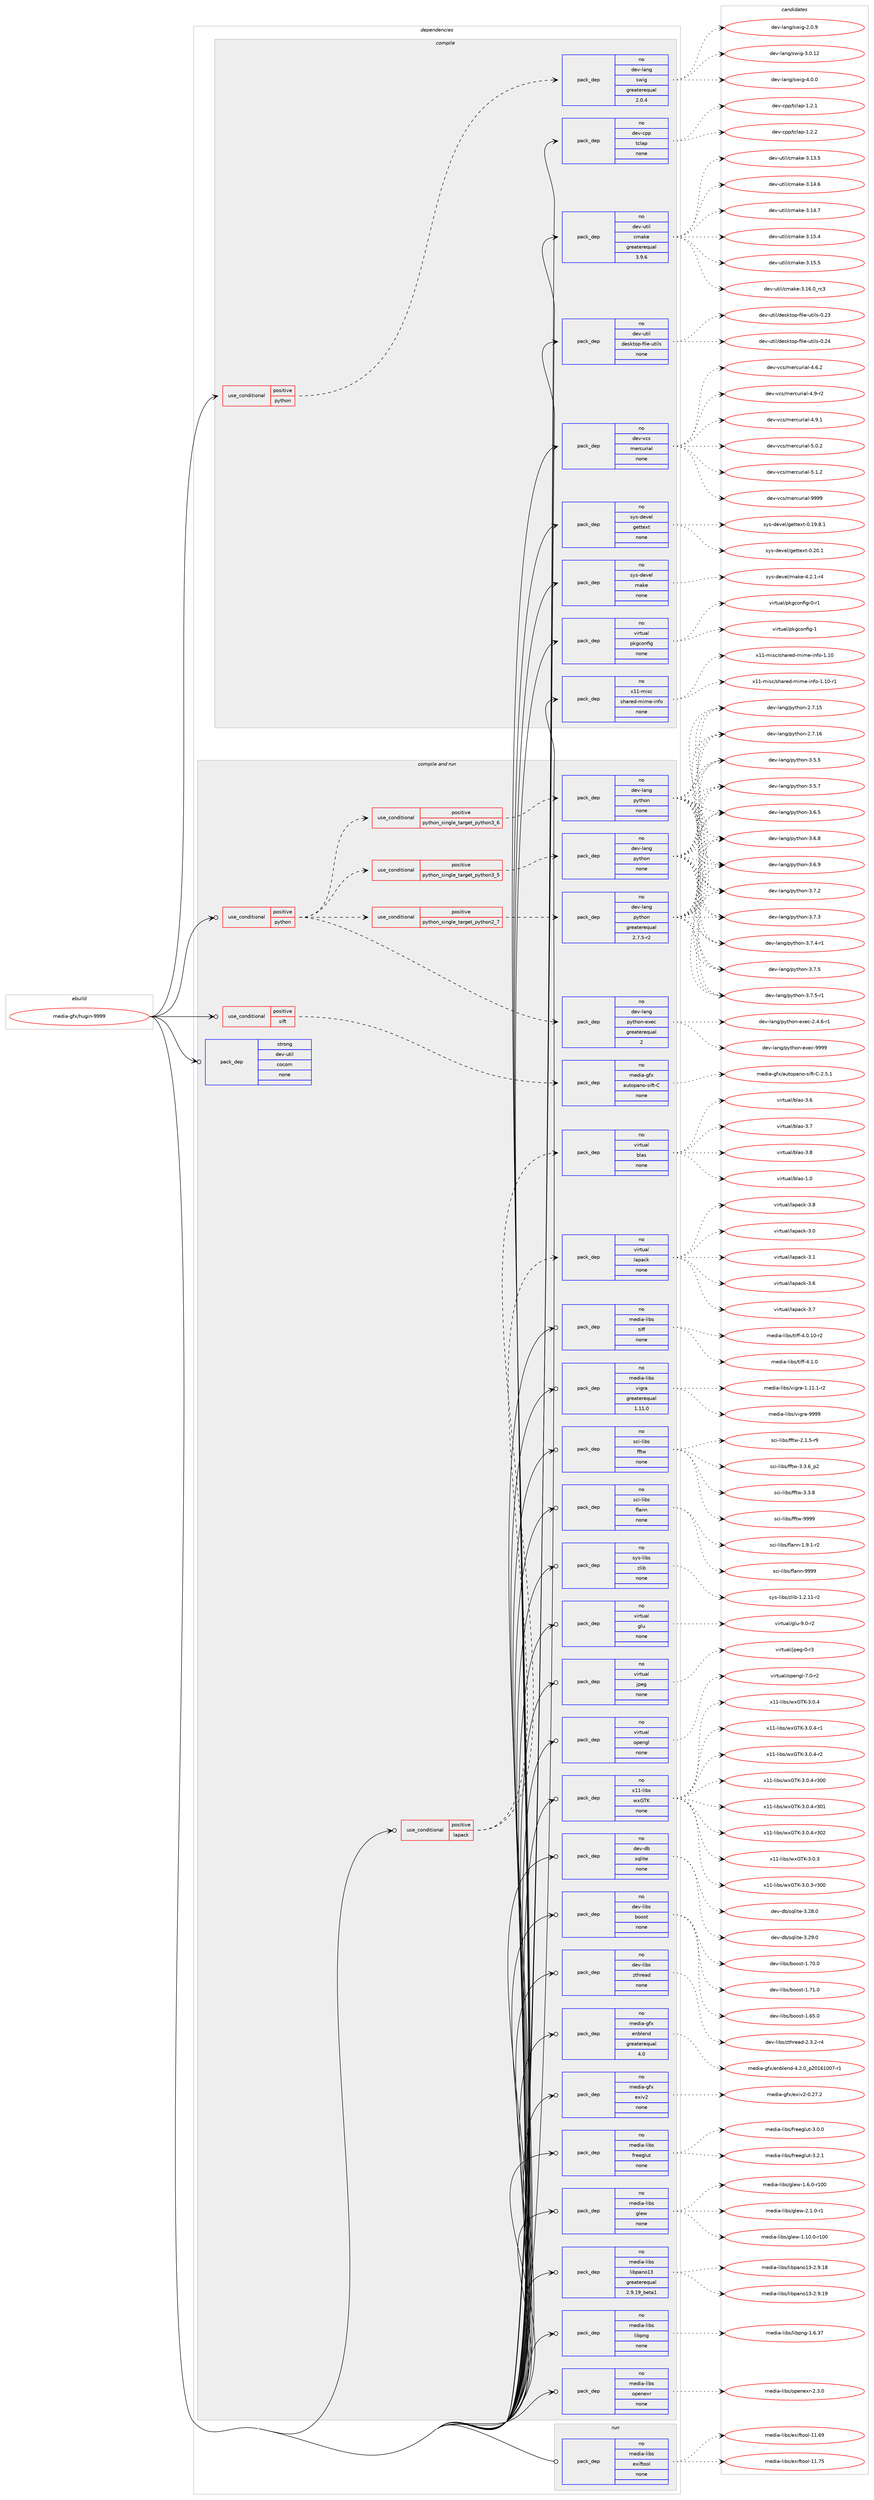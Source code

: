 digraph prolog {

# *************
# Graph options
# *************

newrank=true;
concentrate=true;
compound=true;
graph [rankdir=LR,fontname=Helvetica,fontsize=10,ranksep=1.5];#, ranksep=2.5, nodesep=0.2];
edge  [arrowhead=vee];
node  [fontname=Helvetica,fontsize=10];

# **********
# The ebuild
# **********

subgraph cluster_leftcol {
color=gray;
rank=same;
label=<<i>ebuild</i>>;
id [label="media-gfx/hugin-9999", color=red, width=4, href="../media-gfx/hugin-9999.svg"];
}

# ****************
# The dependencies
# ****************

subgraph cluster_midcol {
color=gray;
label=<<i>dependencies</i>>;
subgraph cluster_compile {
fillcolor="#eeeeee";
style=filled;
label=<<i>compile</i>>;
subgraph cond190116 {
dependency781174 [label=<<TABLE BORDER="0" CELLBORDER="1" CELLSPACING="0" CELLPADDING="4"><TR><TD ROWSPAN="3" CELLPADDING="10">use_conditional</TD></TR><TR><TD>positive</TD></TR><TR><TD>python</TD></TR></TABLE>>, shape=none, color=red];
subgraph pack577496 {
dependency781175 [label=<<TABLE BORDER="0" CELLBORDER="1" CELLSPACING="0" CELLPADDING="4" WIDTH="220"><TR><TD ROWSPAN="6" CELLPADDING="30">pack_dep</TD></TR><TR><TD WIDTH="110">no</TD></TR><TR><TD>dev-lang</TD></TR><TR><TD>swig</TD></TR><TR><TD>greaterequal</TD></TR><TR><TD>2.0.4</TD></TR></TABLE>>, shape=none, color=blue];
}
dependency781174:e -> dependency781175:w [weight=20,style="dashed",arrowhead="vee"];
}
id:e -> dependency781174:w [weight=20,style="solid",arrowhead="vee"];
subgraph pack577497 {
dependency781176 [label=<<TABLE BORDER="0" CELLBORDER="1" CELLSPACING="0" CELLPADDING="4" WIDTH="220"><TR><TD ROWSPAN="6" CELLPADDING="30">pack_dep</TD></TR><TR><TD WIDTH="110">no</TD></TR><TR><TD>dev-cpp</TD></TR><TR><TD>tclap</TD></TR><TR><TD>none</TD></TR><TR><TD></TD></TR></TABLE>>, shape=none, color=blue];
}
id:e -> dependency781176:w [weight=20,style="solid",arrowhead="vee"];
subgraph pack577498 {
dependency781177 [label=<<TABLE BORDER="0" CELLBORDER="1" CELLSPACING="0" CELLPADDING="4" WIDTH="220"><TR><TD ROWSPAN="6" CELLPADDING="30">pack_dep</TD></TR><TR><TD WIDTH="110">no</TD></TR><TR><TD>dev-util</TD></TR><TR><TD>cmake</TD></TR><TR><TD>greaterequal</TD></TR><TR><TD>3.9.6</TD></TR></TABLE>>, shape=none, color=blue];
}
id:e -> dependency781177:w [weight=20,style="solid",arrowhead="vee"];
subgraph pack577499 {
dependency781178 [label=<<TABLE BORDER="0" CELLBORDER="1" CELLSPACING="0" CELLPADDING="4" WIDTH="220"><TR><TD ROWSPAN="6" CELLPADDING="30">pack_dep</TD></TR><TR><TD WIDTH="110">no</TD></TR><TR><TD>dev-util</TD></TR><TR><TD>desktop-file-utils</TD></TR><TR><TD>none</TD></TR><TR><TD></TD></TR></TABLE>>, shape=none, color=blue];
}
id:e -> dependency781178:w [weight=20,style="solid",arrowhead="vee"];
subgraph pack577500 {
dependency781179 [label=<<TABLE BORDER="0" CELLBORDER="1" CELLSPACING="0" CELLPADDING="4" WIDTH="220"><TR><TD ROWSPAN="6" CELLPADDING="30">pack_dep</TD></TR><TR><TD WIDTH="110">no</TD></TR><TR><TD>dev-vcs</TD></TR><TR><TD>mercurial</TD></TR><TR><TD>none</TD></TR><TR><TD></TD></TR></TABLE>>, shape=none, color=blue];
}
id:e -> dependency781179:w [weight=20,style="solid",arrowhead="vee"];
subgraph pack577501 {
dependency781180 [label=<<TABLE BORDER="0" CELLBORDER="1" CELLSPACING="0" CELLPADDING="4" WIDTH="220"><TR><TD ROWSPAN="6" CELLPADDING="30">pack_dep</TD></TR><TR><TD WIDTH="110">no</TD></TR><TR><TD>sys-devel</TD></TR><TR><TD>gettext</TD></TR><TR><TD>none</TD></TR><TR><TD></TD></TR></TABLE>>, shape=none, color=blue];
}
id:e -> dependency781180:w [weight=20,style="solid",arrowhead="vee"];
subgraph pack577502 {
dependency781181 [label=<<TABLE BORDER="0" CELLBORDER="1" CELLSPACING="0" CELLPADDING="4" WIDTH="220"><TR><TD ROWSPAN="6" CELLPADDING="30">pack_dep</TD></TR><TR><TD WIDTH="110">no</TD></TR><TR><TD>sys-devel</TD></TR><TR><TD>make</TD></TR><TR><TD>none</TD></TR><TR><TD></TD></TR></TABLE>>, shape=none, color=blue];
}
id:e -> dependency781181:w [weight=20,style="solid",arrowhead="vee"];
subgraph pack577503 {
dependency781182 [label=<<TABLE BORDER="0" CELLBORDER="1" CELLSPACING="0" CELLPADDING="4" WIDTH="220"><TR><TD ROWSPAN="6" CELLPADDING="30">pack_dep</TD></TR><TR><TD WIDTH="110">no</TD></TR><TR><TD>virtual</TD></TR><TR><TD>pkgconfig</TD></TR><TR><TD>none</TD></TR><TR><TD></TD></TR></TABLE>>, shape=none, color=blue];
}
id:e -> dependency781182:w [weight=20,style="solid",arrowhead="vee"];
subgraph pack577504 {
dependency781183 [label=<<TABLE BORDER="0" CELLBORDER="1" CELLSPACING="0" CELLPADDING="4" WIDTH="220"><TR><TD ROWSPAN="6" CELLPADDING="30">pack_dep</TD></TR><TR><TD WIDTH="110">no</TD></TR><TR><TD>x11-misc</TD></TR><TR><TD>shared-mime-info</TD></TR><TR><TD>none</TD></TR><TR><TD></TD></TR></TABLE>>, shape=none, color=blue];
}
id:e -> dependency781183:w [weight=20,style="solid",arrowhead="vee"];
}
subgraph cluster_compileandrun {
fillcolor="#eeeeee";
style=filled;
label=<<i>compile and run</i>>;
subgraph cond190117 {
dependency781184 [label=<<TABLE BORDER="0" CELLBORDER="1" CELLSPACING="0" CELLPADDING="4"><TR><TD ROWSPAN="3" CELLPADDING="10">use_conditional</TD></TR><TR><TD>positive</TD></TR><TR><TD>lapack</TD></TR></TABLE>>, shape=none, color=red];
subgraph pack577505 {
dependency781185 [label=<<TABLE BORDER="0" CELLBORDER="1" CELLSPACING="0" CELLPADDING="4" WIDTH="220"><TR><TD ROWSPAN="6" CELLPADDING="30">pack_dep</TD></TR><TR><TD WIDTH="110">no</TD></TR><TR><TD>virtual</TD></TR><TR><TD>blas</TD></TR><TR><TD>none</TD></TR><TR><TD></TD></TR></TABLE>>, shape=none, color=blue];
}
dependency781184:e -> dependency781185:w [weight=20,style="dashed",arrowhead="vee"];
subgraph pack577506 {
dependency781186 [label=<<TABLE BORDER="0" CELLBORDER="1" CELLSPACING="0" CELLPADDING="4" WIDTH="220"><TR><TD ROWSPAN="6" CELLPADDING="30">pack_dep</TD></TR><TR><TD WIDTH="110">no</TD></TR><TR><TD>virtual</TD></TR><TR><TD>lapack</TD></TR><TR><TD>none</TD></TR><TR><TD></TD></TR></TABLE>>, shape=none, color=blue];
}
dependency781184:e -> dependency781186:w [weight=20,style="dashed",arrowhead="vee"];
}
id:e -> dependency781184:w [weight=20,style="solid",arrowhead="odotvee"];
subgraph cond190118 {
dependency781187 [label=<<TABLE BORDER="0" CELLBORDER="1" CELLSPACING="0" CELLPADDING="4"><TR><TD ROWSPAN="3" CELLPADDING="10">use_conditional</TD></TR><TR><TD>positive</TD></TR><TR><TD>python</TD></TR></TABLE>>, shape=none, color=red];
subgraph cond190119 {
dependency781188 [label=<<TABLE BORDER="0" CELLBORDER="1" CELLSPACING="0" CELLPADDING="4"><TR><TD ROWSPAN="3" CELLPADDING="10">use_conditional</TD></TR><TR><TD>positive</TD></TR><TR><TD>python_single_target_python2_7</TD></TR></TABLE>>, shape=none, color=red];
subgraph pack577507 {
dependency781189 [label=<<TABLE BORDER="0" CELLBORDER="1" CELLSPACING="0" CELLPADDING="4" WIDTH="220"><TR><TD ROWSPAN="6" CELLPADDING="30">pack_dep</TD></TR><TR><TD WIDTH="110">no</TD></TR><TR><TD>dev-lang</TD></TR><TR><TD>python</TD></TR><TR><TD>greaterequal</TD></TR><TR><TD>2.7.5-r2</TD></TR></TABLE>>, shape=none, color=blue];
}
dependency781188:e -> dependency781189:w [weight=20,style="dashed",arrowhead="vee"];
}
dependency781187:e -> dependency781188:w [weight=20,style="dashed",arrowhead="vee"];
subgraph cond190120 {
dependency781190 [label=<<TABLE BORDER="0" CELLBORDER="1" CELLSPACING="0" CELLPADDING="4"><TR><TD ROWSPAN="3" CELLPADDING="10">use_conditional</TD></TR><TR><TD>positive</TD></TR><TR><TD>python_single_target_python3_5</TD></TR></TABLE>>, shape=none, color=red];
subgraph pack577508 {
dependency781191 [label=<<TABLE BORDER="0" CELLBORDER="1" CELLSPACING="0" CELLPADDING="4" WIDTH="220"><TR><TD ROWSPAN="6" CELLPADDING="30">pack_dep</TD></TR><TR><TD WIDTH="110">no</TD></TR><TR><TD>dev-lang</TD></TR><TR><TD>python</TD></TR><TR><TD>none</TD></TR><TR><TD></TD></TR></TABLE>>, shape=none, color=blue];
}
dependency781190:e -> dependency781191:w [weight=20,style="dashed",arrowhead="vee"];
}
dependency781187:e -> dependency781190:w [weight=20,style="dashed",arrowhead="vee"];
subgraph cond190121 {
dependency781192 [label=<<TABLE BORDER="0" CELLBORDER="1" CELLSPACING="0" CELLPADDING="4"><TR><TD ROWSPAN="3" CELLPADDING="10">use_conditional</TD></TR><TR><TD>positive</TD></TR><TR><TD>python_single_target_python3_6</TD></TR></TABLE>>, shape=none, color=red];
subgraph pack577509 {
dependency781193 [label=<<TABLE BORDER="0" CELLBORDER="1" CELLSPACING="0" CELLPADDING="4" WIDTH="220"><TR><TD ROWSPAN="6" CELLPADDING="30">pack_dep</TD></TR><TR><TD WIDTH="110">no</TD></TR><TR><TD>dev-lang</TD></TR><TR><TD>python</TD></TR><TR><TD>none</TD></TR><TR><TD></TD></TR></TABLE>>, shape=none, color=blue];
}
dependency781192:e -> dependency781193:w [weight=20,style="dashed",arrowhead="vee"];
}
dependency781187:e -> dependency781192:w [weight=20,style="dashed",arrowhead="vee"];
subgraph pack577510 {
dependency781194 [label=<<TABLE BORDER="0" CELLBORDER="1" CELLSPACING="0" CELLPADDING="4" WIDTH="220"><TR><TD ROWSPAN="6" CELLPADDING="30">pack_dep</TD></TR><TR><TD WIDTH="110">no</TD></TR><TR><TD>dev-lang</TD></TR><TR><TD>python-exec</TD></TR><TR><TD>greaterequal</TD></TR><TR><TD>2</TD></TR></TABLE>>, shape=none, color=blue];
}
dependency781187:e -> dependency781194:w [weight=20,style="dashed",arrowhead="vee"];
}
id:e -> dependency781187:w [weight=20,style="solid",arrowhead="odotvee"];
subgraph cond190122 {
dependency781195 [label=<<TABLE BORDER="0" CELLBORDER="1" CELLSPACING="0" CELLPADDING="4"><TR><TD ROWSPAN="3" CELLPADDING="10">use_conditional</TD></TR><TR><TD>positive</TD></TR><TR><TD>sift</TD></TR></TABLE>>, shape=none, color=red];
subgraph pack577511 {
dependency781196 [label=<<TABLE BORDER="0" CELLBORDER="1" CELLSPACING="0" CELLPADDING="4" WIDTH="220"><TR><TD ROWSPAN="6" CELLPADDING="30">pack_dep</TD></TR><TR><TD WIDTH="110">no</TD></TR><TR><TD>media-gfx</TD></TR><TR><TD>autopano-sift-C</TD></TR><TR><TD>none</TD></TR><TR><TD></TD></TR></TABLE>>, shape=none, color=blue];
}
dependency781195:e -> dependency781196:w [weight=20,style="dashed",arrowhead="vee"];
}
id:e -> dependency781195:w [weight=20,style="solid",arrowhead="odotvee"];
subgraph pack577512 {
dependency781197 [label=<<TABLE BORDER="0" CELLBORDER="1" CELLSPACING="0" CELLPADDING="4" WIDTH="220"><TR><TD ROWSPAN="6" CELLPADDING="30">pack_dep</TD></TR><TR><TD WIDTH="110">no</TD></TR><TR><TD>dev-db</TD></TR><TR><TD>sqlite</TD></TR><TR><TD>none</TD></TR><TR><TD></TD></TR></TABLE>>, shape=none, color=blue];
}
id:e -> dependency781197:w [weight=20,style="solid",arrowhead="odotvee"];
subgraph pack577513 {
dependency781198 [label=<<TABLE BORDER="0" CELLBORDER="1" CELLSPACING="0" CELLPADDING="4" WIDTH="220"><TR><TD ROWSPAN="6" CELLPADDING="30">pack_dep</TD></TR><TR><TD WIDTH="110">no</TD></TR><TR><TD>dev-libs</TD></TR><TR><TD>boost</TD></TR><TR><TD>none</TD></TR><TR><TD></TD></TR></TABLE>>, shape=none, color=blue];
}
id:e -> dependency781198:w [weight=20,style="solid",arrowhead="odotvee"];
subgraph pack577514 {
dependency781199 [label=<<TABLE BORDER="0" CELLBORDER="1" CELLSPACING="0" CELLPADDING="4" WIDTH="220"><TR><TD ROWSPAN="6" CELLPADDING="30">pack_dep</TD></TR><TR><TD WIDTH="110">no</TD></TR><TR><TD>dev-libs</TD></TR><TR><TD>zthread</TD></TR><TR><TD>none</TD></TR><TR><TD></TD></TR></TABLE>>, shape=none, color=blue];
}
id:e -> dependency781199:w [weight=20,style="solid",arrowhead="odotvee"];
subgraph pack577515 {
dependency781200 [label=<<TABLE BORDER="0" CELLBORDER="1" CELLSPACING="0" CELLPADDING="4" WIDTH="220"><TR><TD ROWSPAN="6" CELLPADDING="30">pack_dep</TD></TR><TR><TD WIDTH="110">no</TD></TR><TR><TD>media-gfx</TD></TR><TR><TD>enblend</TD></TR><TR><TD>greaterequal</TD></TR><TR><TD>4.0</TD></TR></TABLE>>, shape=none, color=blue];
}
id:e -> dependency781200:w [weight=20,style="solid",arrowhead="odotvee"];
subgraph pack577516 {
dependency781201 [label=<<TABLE BORDER="0" CELLBORDER="1" CELLSPACING="0" CELLPADDING="4" WIDTH="220"><TR><TD ROWSPAN="6" CELLPADDING="30">pack_dep</TD></TR><TR><TD WIDTH="110">no</TD></TR><TR><TD>media-gfx</TD></TR><TR><TD>exiv2</TD></TR><TR><TD>none</TD></TR><TR><TD></TD></TR></TABLE>>, shape=none, color=blue];
}
id:e -> dependency781201:w [weight=20,style="solid",arrowhead="odotvee"];
subgraph pack577517 {
dependency781202 [label=<<TABLE BORDER="0" CELLBORDER="1" CELLSPACING="0" CELLPADDING="4" WIDTH="220"><TR><TD ROWSPAN="6" CELLPADDING="30">pack_dep</TD></TR><TR><TD WIDTH="110">no</TD></TR><TR><TD>media-libs</TD></TR><TR><TD>freeglut</TD></TR><TR><TD>none</TD></TR><TR><TD></TD></TR></TABLE>>, shape=none, color=blue];
}
id:e -> dependency781202:w [weight=20,style="solid",arrowhead="odotvee"];
subgraph pack577518 {
dependency781203 [label=<<TABLE BORDER="0" CELLBORDER="1" CELLSPACING="0" CELLPADDING="4" WIDTH="220"><TR><TD ROWSPAN="6" CELLPADDING="30">pack_dep</TD></TR><TR><TD WIDTH="110">no</TD></TR><TR><TD>media-libs</TD></TR><TR><TD>glew</TD></TR><TR><TD>none</TD></TR><TR><TD></TD></TR></TABLE>>, shape=none, color=blue];
}
id:e -> dependency781203:w [weight=20,style="solid",arrowhead="odotvee"];
subgraph pack577519 {
dependency781204 [label=<<TABLE BORDER="0" CELLBORDER="1" CELLSPACING="0" CELLPADDING="4" WIDTH="220"><TR><TD ROWSPAN="6" CELLPADDING="30">pack_dep</TD></TR><TR><TD WIDTH="110">no</TD></TR><TR><TD>media-libs</TD></TR><TR><TD>libpano13</TD></TR><TR><TD>greaterequal</TD></TR><TR><TD>2.9.19_beta1</TD></TR></TABLE>>, shape=none, color=blue];
}
id:e -> dependency781204:w [weight=20,style="solid",arrowhead="odotvee"];
subgraph pack577520 {
dependency781205 [label=<<TABLE BORDER="0" CELLBORDER="1" CELLSPACING="0" CELLPADDING="4" WIDTH="220"><TR><TD ROWSPAN="6" CELLPADDING="30">pack_dep</TD></TR><TR><TD WIDTH="110">no</TD></TR><TR><TD>media-libs</TD></TR><TR><TD>libpng</TD></TR><TR><TD>none</TD></TR><TR><TD></TD></TR></TABLE>>, shape=none, color=blue];
}
id:e -> dependency781205:w [weight=20,style="solid",arrowhead="odotvee"];
subgraph pack577521 {
dependency781206 [label=<<TABLE BORDER="0" CELLBORDER="1" CELLSPACING="0" CELLPADDING="4" WIDTH="220"><TR><TD ROWSPAN="6" CELLPADDING="30">pack_dep</TD></TR><TR><TD WIDTH="110">no</TD></TR><TR><TD>media-libs</TD></TR><TR><TD>openexr</TD></TR><TR><TD>none</TD></TR><TR><TD></TD></TR></TABLE>>, shape=none, color=blue];
}
id:e -> dependency781206:w [weight=20,style="solid",arrowhead="odotvee"];
subgraph pack577522 {
dependency781207 [label=<<TABLE BORDER="0" CELLBORDER="1" CELLSPACING="0" CELLPADDING="4" WIDTH="220"><TR><TD ROWSPAN="6" CELLPADDING="30">pack_dep</TD></TR><TR><TD WIDTH="110">no</TD></TR><TR><TD>media-libs</TD></TR><TR><TD>tiff</TD></TR><TR><TD>none</TD></TR><TR><TD></TD></TR></TABLE>>, shape=none, color=blue];
}
id:e -> dependency781207:w [weight=20,style="solid",arrowhead="odotvee"];
subgraph pack577523 {
dependency781208 [label=<<TABLE BORDER="0" CELLBORDER="1" CELLSPACING="0" CELLPADDING="4" WIDTH="220"><TR><TD ROWSPAN="6" CELLPADDING="30">pack_dep</TD></TR><TR><TD WIDTH="110">no</TD></TR><TR><TD>media-libs</TD></TR><TR><TD>vigra</TD></TR><TR><TD>greaterequal</TD></TR><TR><TD>1.11.0</TD></TR></TABLE>>, shape=none, color=blue];
}
id:e -> dependency781208:w [weight=20,style="solid",arrowhead="odotvee"];
subgraph pack577524 {
dependency781209 [label=<<TABLE BORDER="0" CELLBORDER="1" CELLSPACING="0" CELLPADDING="4" WIDTH="220"><TR><TD ROWSPAN="6" CELLPADDING="30">pack_dep</TD></TR><TR><TD WIDTH="110">no</TD></TR><TR><TD>sci-libs</TD></TR><TR><TD>fftw</TD></TR><TR><TD>none</TD></TR><TR><TD></TD></TR></TABLE>>, shape=none, color=blue];
}
id:e -> dependency781209:w [weight=20,style="solid",arrowhead="odotvee"];
subgraph pack577525 {
dependency781210 [label=<<TABLE BORDER="0" CELLBORDER="1" CELLSPACING="0" CELLPADDING="4" WIDTH="220"><TR><TD ROWSPAN="6" CELLPADDING="30">pack_dep</TD></TR><TR><TD WIDTH="110">no</TD></TR><TR><TD>sci-libs</TD></TR><TR><TD>flann</TD></TR><TR><TD>none</TD></TR><TR><TD></TD></TR></TABLE>>, shape=none, color=blue];
}
id:e -> dependency781210:w [weight=20,style="solid",arrowhead="odotvee"];
subgraph pack577526 {
dependency781211 [label=<<TABLE BORDER="0" CELLBORDER="1" CELLSPACING="0" CELLPADDING="4" WIDTH="220"><TR><TD ROWSPAN="6" CELLPADDING="30">pack_dep</TD></TR><TR><TD WIDTH="110">no</TD></TR><TR><TD>sys-libs</TD></TR><TR><TD>zlib</TD></TR><TR><TD>none</TD></TR><TR><TD></TD></TR></TABLE>>, shape=none, color=blue];
}
id:e -> dependency781211:w [weight=20,style="solid",arrowhead="odotvee"];
subgraph pack577527 {
dependency781212 [label=<<TABLE BORDER="0" CELLBORDER="1" CELLSPACING="0" CELLPADDING="4" WIDTH="220"><TR><TD ROWSPAN="6" CELLPADDING="30">pack_dep</TD></TR><TR><TD WIDTH="110">no</TD></TR><TR><TD>virtual</TD></TR><TR><TD>glu</TD></TR><TR><TD>none</TD></TR><TR><TD></TD></TR></TABLE>>, shape=none, color=blue];
}
id:e -> dependency781212:w [weight=20,style="solid",arrowhead="odotvee"];
subgraph pack577528 {
dependency781213 [label=<<TABLE BORDER="0" CELLBORDER="1" CELLSPACING="0" CELLPADDING="4" WIDTH="220"><TR><TD ROWSPAN="6" CELLPADDING="30">pack_dep</TD></TR><TR><TD WIDTH="110">no</TD></TR><TR><TD>virtual</TD></TR><TR><TD>jpeg</TD></TR><TR><TD>none</TD></TR><TR><TD></TD></TR></TABLE>>, shape=none, color=blue];
}
id:e -> dependency781213:w [weight=20,style="solid",arrowhead="odotvee"];
subgraph pack577529 {
dependency781214 [label=<<TABLE BORDER="0" CELLBORDER="1" CELLSPACING="0" CELLPADDING="4" WIDTH="220"><TR><TD ROWSPAN="6" CELLPADDING="30">pack_dep</TD></TR><TR><TD WIDTH="110">no</TD></TR><TR><TD>virtual</TD></TR><TR><TD>opengl</TD></TR><TR><TD>none</TD></TR><TR><TD></TD></TR></TABLE>>, shape=none, color=blue];
}
id:e -> dependency781214:w [weight=20,style="solid",arrowhead="odotvee"];
subgraph pack577530 {
dependency781215 [label=<<TABLE BORDER="0" CELLBORDER="1" CELLSPACING="0" CELLPADDING="4" WIDTH="220"><TR><TD ROWSPAN="6" CELLPADDING="30">pack_dep</TD></TR><TR><TD WIDTH="110">no</TD></TR><TR><TD>x11-libs</TD></TR><TR><TD>wxGTK</TD></TR><TR><TD>none</TD></TR><TR><TD></TD></TR></TABLE>>, shape=none, color=blue];
}
id:e -> dependency781215:w [weight=20,style="solid",arrowhead="odotvee"];
subgraph pack577531 {
dependency781216 [label=<<TABLE BORDER="0" CELLBORDER="1" CELLSPACING="0" CELLPADDING="4" WIDTH="220"><TR><TD ROWSPAN="6" CELLPADDING="30">pack_dep</TD></TR><TR><TD WIDTH="110">strong</TD></TR><TR><TD>dev-util</TD></TR><TR><TD>cocom</TD></TR><TR><TD>none</TD></TR><TR><TD></TD></TR></TABLE>>, shape=none, color=blue];
}
id:e -> dependency781216:w [weight=20,style="solid",arrowhead="odotvee"];
}
subgraph cluster_run {
fillcolor="#eeeeee";
style=filled;
label=<<i>run</i>>;
subgraph pack577532 {
dependency781217 [label=<<TABLE BORDER="0" CELLBORDER="1" CELLSPACING="0" CELLPADDING="4" WIDTH="220"><TR><TD ROWSPAN="6" CELLPADDING="30">pack_dep</TD></TR><TR><TD WIDTH="110">no</TD></TR><TR><TD>media-libs</TD></TR><TR><TD>exiftool</TD></TR><TR><TD>none</TD></TR><TR><TD></TD></TR></TABLE>>, shape=none, color=blue];
}
id:e -> dependency781217:w [weight=20,style="solid",arrowhead="odot"];
}
}

# **************
# The candidates
# **************

subgraph cluster_choices {
rank=same;
color=gray;
label=<<i>candidates</i>>;

subgraph choice577496 {
color=black;
nodesep=1;
choice100101118451089711010347115119105103455046484657 [label="dev-lang/swig-2.0.9", color=red, width=4,href="../dev-lang/swig-2.0.9.svg"];
choice10010111845108971101034711511910510345514648464950 [label="dev-lang/swig-3.0.12", color=red, width=4,href="../dev-lang/swig-3.0.12.svg"];
choice100101118451089711010347115119105103455246484648 [label="dev-lang/swig-4.0.0", color=red, width=4,href="../dev-lang/swig-4.0.0.svg"];
dependency781175:e -> choice100101118451089711010347115119105103455046484657:w [style=dotted,weight="100"];
dependency781175:e -> choice10010111845108971101034711511910510345514648464950:w [style=dotted,weight="100"];
dependency781175:e -> choice100101118451089711010347115119105103455246484648:w [style=dotted,weight="100"];
}
subgraph choice577497 {
color=black;
nodesep=1;
choice1001011184599112112471169910897112454946504649 [label="dev-cpp/tclap-1.2.1", color=red, width=4,href="../dev-cpp/tclap-1.2.1.svg"];
choice1001011184599112112471169910897112454946504650 [label="dev-cpp/tclap-1.2.2", color=red, width=4,href="../dev-cpp/tclap-1.2.2.svg"];
dependency781176:e -> choice1001011184599112112471169910897112454946504649:w [style=dotted,weight="100"];
dependency781176:e -> choice1001011184599112112471169910897112454946504650:w [style=dotted,weight="100"];
}
subgraph choice577498 {
color=black;
nodesep=1;
choice1001011184511711610510847991099710710145514649514653 [label="dev-util/cmake-3.13.5", color=red, width=4,href="../dev-util/cmake-3.13.5.svg"];
choice1001011184511711610510847991099710710145514649524654 [label="dev-util/cmake-3.14.6", color=red, width=4,href="../dev-util/cmake-3.14.6.svg"];
choice1001011184511711610510847991099710710145514649524655 [label="dev-util/cmake-3.14.7", color=red, width=4,href="../dev-util/cmake-3.14.7.svg"];
choice1001011184511711610510847991099710710145514649534652 [label="dev-util/cmake-3.15.4", color=red, width=4,href="../dev-util/cmake-3.15.4.svg"];
choice1001011184511711610510847991099710710145514649534653 [label="dev-util/cmake-3.15.5", color=red, width=4,href="../dev-util/cmake-3.15.5.svg"];
choice1001011184511711610510847991099710710145514649544648951149951 [label="dev-util/cmake-3.16.0_rc3", color=red, width=4,href="../dev-util/cmake-3.16.0_rc3.svg"];
dependency781177:e -> choice1001011184511711610510847991099710710145514649514653:w [style=dotted,weight="100"];
dependency781177:e -> choice1001011184511711610510847991099710710145514649524654:w [style=dotted,weight="100"];
dependency781177:e -> choice1001011184511711610510847991099710710145514649524655:w [style=dotted,weight="100"];
dependency781177:e -> choice1001011184511711610510847991099710710145514649534652:w [style=dotted,weight="100"];
dependency781177:e -> choice1001011184511711610510847991099710710145514649534653:w [style=dotted,weight="100"];
dependency781177:e -> choice1001011184511711610510847991099710710145514649544648951149951:w [style=dotted,weight="100"];
}
subgraph choice577499 {
color=black;
nodesep=1;
choice100101118451171161051084710010111510711611111245102105108101451171161051081154548465051 [label="dev-util/desktop-file-utils-0.23", color=red, width=4,href="../dev-util/desktop-file-utils-0.23.svg"];
choice100101118451171161051084710010111510711611111245102105108101451171161051081154548465052 [label="dev-util/desktop-file-utils-0.24", color=red, width=4,href="../dev-util/desktop-file-utils-0.24.svg"];
dependency781178:e -> choice100101118451171161051084710010111510711611111245102105108101451171161051081154548465051:w [style=dotted,weight="100"];
dependency781178:e -> choice100101118451171161051084710010111510711611111245102105108101451171161051081154548465052:w [style=dotted,weight="100"];
}
subgraph choice577500 {
color=black;
nodesep=1;
choice1001011184511899115471091011149911711410597108455246544650 [label="dev-vcs/mercurial-4.6.2", color=red, width=4,href="../dev-vcs/mercurial-4.6.2.svg"];
choice1001011184511899115471091011149911711410597108455246574511450 [label="dev-vcs/mercurial-4.9-r2", color=red, width=4,href="../dev-vcs/mercurial-4.9-r2.svg"];
choice1001011184511899115471091011149911711410597108455246574649 [label="dev-vcs/mercurial-4.9.1", color=red, width=4,href="../dev-vcs/mercurial-4.9.1.svg"];
choice1001011184511899115471091011149911711410597108455346484650 [label="dev-vcs/mercurial-5.0.2", color=red, width=4,href="../dev-vcs/mercurial-5.0.2.svg"];
choice1001011184511899115471091011149911711410597108455346494650 [label="dev-vcs/mercurial-5.1.2", color=red, width=4,href="../dev-vcs/mercurial-5.1.2.svg"];
choice10010111845118991154710910111499117114105971084557575757 [label="dev-vcs/mercurial-9999", color=red, width=4,href="../dev-vcs/mercurial-9999.svg"];
dependency781179:e -> choice1001011184511899115471091011149911711410597108455246544650:w [style=dotted,weight="100"];
dependency781179:e -> choice1001011184511899115471091011149911711410597108455246574511450:w [style=dotted,weight="100"];
dependency781179:e -> choice1001011184511899115471091011149911711410597108455246574649:w [style=dotted,weight="100"];
dependency781179:e -> choice1001011184511899115471091011149911711410597108455346484650:w [style=dotted,weight="100"];
dependency781179:e -> choice1001011184511899115471091011149911711410597108455346494650:w [style=dotted,weight="100"];
dependency781179:e -> choice10010111845118991154710910111499117114105971084557575757:w [style=dotted,weight="100"];
}
subgraph choice577501 {
color=black;
nodesep=1;
choice1151211154510010111810110847103101116116101120116454846495746564649 [label="sys-devel/gettext-0.19.8.1", color=red, width=4,href="../sys-devel/gettext-0.19.8.1.svg"];
choice115121115451001011181011084710310111611610112011645484650484649 [label="sys-devel/gettext-0.20.1", color=red, width=4,href="../sys-devel/gettext-0.20.1.svg"];
dependency781180:e -> choice1151211154510010111810110847103101116116101120116454846495746564649:w [style=dotted,weight="100"];
dependency781180:e -> choice115121115451001011181011084710310111611610112011645484650484649:w [style=dotted,weight="100"];
}
subgraph choice577502 {
color=black;
nodesep=1;
choice1151211154510010111810110847109971071014552465046494511452 [label="sys-devel/make-4.2.1-r4", color=red, width=4,href="../sys-devel/make-4.2.1-r4.svg"];
dependency781181:e -> choice1151211154510010111810110847109971071014552465046494511452:w [style=dotted,weight="100"];
}
subgraph choice577503 {
color=black;
nodesep=1;
choice11810511411611797108471121071039911111010210510345484511449 [label="virtual/pkgconfig-0-r1", color=red, width=4,href="../virtual/pkgconfig-0-r1.svg"];
choice1181051141161179710847112107103991111101021051034549 [label="virtual/pkgconfig-1", color=red, width=4,href="../virtual/pkgconfig-1.svg"];
dependency781182:e -> choice11810511411611797108471121071039911111010210510345484511449:w [style=dotted,weight="100"];
dependency781182:e -> choice1181051141161179710847112107103991111101021051034549:w [style=dotted,weight="100"];
}
subgraph choice577504 {
color=black;
nodesep=1;
choice12049494510910511599471151049711410110045109105109101451051101021114549464948 [label="x11-misc/shared-mime-info-1.10", color=red, width=4,href="../x11-misc/shared-mime-info-1.10.svg"];
choice120494945109105115994711510497114101100451091051091014510511010211145494649484511449 [label="x11-misc/shared-mime-info-1.10-r1", color=red, width=4,href="../x11-misc/shared-mime-info-1.10-r1.svg"];
dependency781183:e -> choice12049494510910511599471151049711410110045109105109101451051101021114549464948:w [style=dotted,weight="100"];
dependency781183:e -> choice120494945109105115994711510497114101100451091051091014510511010211145494649484511449:w [style=dotted,weight="100"];
}
subgraph choice577505 {
color=black;
nodesep=1;
choice1181051141161179710847981089711545494648 [label="virtual/blas-1.0", color=red, width=4,href="../virtual/blas-1.0.svg"];
choice1181051141161179710847981089711545514654 [label="virtual/blas-3.6", color=red, width=4,href="../virtual/blas-3.6.svg"];
choice1181051141161179710847981089711545514655 [label="virtual/blas-3.7", color=red, width=4,href="../virtual/blas-3.7.svg"];
choice1181051141161179710847981089711545514656 [label="virtual/blas-3.8", color=red, width=4,href="../virtual/blas-3.8.svg"];
dependency781185:e -> choice1181051141161179710847981089711545494648:w [style=dotted,weight="100"];
dependency781185:e -> choice1181051141161179710847981089711545514654:w [style=dotted,weight="100"];
dependency781185:e -> choice1181051141161179710847981089711545514655:w [style=dotted,weight="100"];
dependency781185:e -> choice1181051141161179710847981089711545514656:w [style=dotted,weight="100"];
}
subgraph choice577506 {
color=black;
nodesep=1;
choice118105114116117971084710897112979910745514648 [label="virtual/lapack-3.0", color=red, width=4,href="../virtual/lapack-3.0.svg"];
choice118105114116117971084710897112979910745514649 [label="virtual/lapack-3.1", color=red, width=4,href="../virtual/lapack-3.1.svg"];
choice118105114116117971084710897112979910745514654 [label="virtual/lapack-3.6", color=red, width=4,href="../virtual/lapack-3.6.svg"];
choice118105114116117971084710897112979910745514655 [label="virtual/lapack-3.7", color=red, width=4,href="../virtual/lapack-3.7.svg"];
choice118105114116117971084710897112979910745514656 [label="virtual/lapack-3.8", color=red, width=4,href="../virtual/lapack-3.8.svg"];
dependency781186:e -> choice118105114116117971084710897112979910745514648:w [style=dotted,weight="100"];
dependency781186:e -> choice118105114116117971084710897112979910745514649:w [style=dotted,weight="100"];
dependency781186:e -> choice118105114116117971084710897112979910745514654:w [style=dotted,weight="100"];
dependency781186:e -> choice118105114116117971084710897112979910745514655:w [style=dotted,weight="100"];
dependency781186:e -> choice118105114116117971084710897112979910745514656:w [style=dotted,weight="100"];
}
subgraph choice577507 {
color=black;
nodesep=1;
choice10010111845108971101034711212111610411111045504655464953 [label="dev-lang/python-2.7.15", color=red, width=4,href="../dev-lang/python-2.7.15.svg"];
choice10010111845108971101034711212111610411111045504655464954 [label="dev-lang/python-2.7.16", color=red, width=4,href="../dev-lang/python-2.7.16.svg"];
choice100101118451089711010347112121116104111110455146534653 [label="dev-lang/python-3.5.5", color=red, width=4,href="../dev-lang/python-3.5.5.svg"];
choice100101118451089711010347112121116104111110455146534655 [label="dev-lang/python-3.5.7", color=red, width=4,href="../dev-lang/python-3.5.7.svg"];
choice100101118451089711010347112121116104111110455146544653 [label="dev-lang/python-3.6.5", color=red, width=4,href="../dev-lang/python-3.6.5.svg"];
choice100101118451089711010347112121116104111110455146544656 [label="dev-lang/python-3.6.8", color=red, width=4,href="../dev-lang/python-3.6.8.svg"];
choice100101118451089711010347112121116104111110455146544657 [label="dev-lang/python-3.6.9", color=red, width=4,href="../dev-lang/python-3.6.9.svg"];
choice100101118451089711010347112121116104111110455146554650 [label="dev-lang/python-3.7.2", color=red, width=4,href="../dev-lang/python-3.7.2.svg"];
choice100101118451089711010347112121116104111110455146554651 [label="dev-lang/python-3.7.3", color=red, width=4,href="../dev-lang/python-3.7.3.svg"];
choice1001011184510897110103471121211161041111104551465546524511449 [label="dev-lang/python-3.7.4-r1", color=red, width=4,href="../dev-lang/python-3.7.4-r1.svg"];
choice100101118451089711010347112121116104111110455146554653 [label="dev-lang/python-3.7.5", color=red, width=4,href="../dev-lang/python-3.7.5.svg"];
choice1001011184510897110103471121211161041111104551465546534511449 [label="dev-lang/python-3.7.5-r1", color=red, width=4,href="../dev-lang/python-3.7.5-r1.svg"];
dependency781189:e -> choice10010111845108971101034711212111610411111045504655464953:w [style=dotted,weight="100"];
dependency781189:e -> choice10010111845108971101034711212111610411111045504655464954:w [style=dotted,weight="100"];
dependency781189:e -> choice100101118451089711010347112121116104111110455146534653:w [style=dotted,weight="100"];
dependency781189:e -> choice100101118451089711010347112121116104111110455146534655:w [style=dotted,weight="100"];
dependency781189:e -> choice100101118451089711010347112121116104111110455146544653:w [style=dotted,weight="100"];
dependency781189:e -> choice100101118451089711010347112121116104111110455146544656:w [style=dotted,weight="100"];
dependency781189:e -> choice100101118451089711010347112121116104111110455146544657:w [style=dotted,weight="100"];
dependency781189:e -> choice100101118451089711010347112121116104111110455146554650:w [style=dotted,weight="100"];
dependency781189:e -> choice100101118451089711010347112121116104111110455146554651:w [style=dotted,weight="100"];
dependency781189:e -> choice1001011184510897110103471121211161041111104551465546524511449:w [style=dotted,weight="100"];
dependency781189:e -> choice100101118451089711010347112121116104111110455146554653:w [style=dotted,weight="100"];
dependency781189:e -> choice1001011184510897110103471121211161041111104551465546534511449:w [style=dotted,weight="100"];
}
subgraph choice577508 {
color=black;
nodesep=1;
choice10010111845108971101034711212111610411111045504655464953 [label="dev-lang/python-2.7.15", color=red, width=4,href="../dev-lang/python-2.7.15.svg"];
choice10010111845108971101034711212111610411111045504655464954 [label="dev-lang/python-2.7.16", color=red, width=4,href="../dev-lang/python-2.7.16.svg"];
choice100101118451089711010347112121116104111110455146534653 [label="dev-lang/python-3.5.5", color=red, width=4,href="../dev-lang/python-3.5.5.svg"];
choice100101118451089711010347112121116104111110455146534655 [label="dev-lang/python-3.5.7", color=red, width=4,href="../dev-lang/python-3.5.7.svg"];
choice100101118451089711010347112121116104111110455146544653 [label="dev-lang/python-3.6.5", color=red, width=4,href="../dev-lang/python-3.6.5.svg"];
choice100101118451089711010347112121116104111110455146544656 [label="dev-lang/python-3.6.8", color=red, width=4,href="../dev-lang/python-3.6.8.svg"];
choice100101118451089711010347112121116104111110455146544657 [label="dev-lang/python-3.6.9", color=red, width=4,href="../dev-lang/python-3.6.9.svg"];
choice100101118451089711010347112121116104111110455146554650 [label="dev-lang/python-3.7.2", color=red, width=4,href="../dev-lang/python-3.7.2.svg"];
choice100101118451089711010347112121116104111110455146554651 [label="dev-lang/python-3.7.3", color=red, width=4,href="../dev-lang/python-3.7.3.svg"];
choice1001011184510897110103471121211161041111104551465546524511449 [label="dev-lang/python-3.7.4-r1", color=red, width=4,href="../dev-lang/python-3.7.4-r1.svg"];
choice100101118451089711010347112121116104111110455146554653 [label="dev-lang/python-3.7.5", color=red, width=4,href="../dev-lang/python-3.7.5.svg"];
choice1001011184510897110103471121211161041111104551465546534511449 [label="dev-lang/python-3.7.5-r1", color=red, width=4,href="../dev-lang/python-3.7.5-r1.svg"];
dependency781191:e -> choice10010111845108971101034711212111610411111045504655464953:w [style=dotted,weight="100"];
dependency781191:e -> choice10010111845108971101034711212111610411111045504655464954:w [style=dotted,weight="100"];
dependency781191:e -> choice100101118451089711010347112121116104111110455146534653:w [style=dotted,weight="100"];
dependency781191:e -> choice100101118451089711010347112121116104111110455146534655:w [style=dotted,weight="100"];
dependency781191:e -> choice100101118451089711010347112121116104111110455146544653:w [style=dotted,weight="100"];
dependency781191:e -> choice100101118451089711010347112121116104111110455146544656:w [style=dotted,weight="100"];
dependency781191:e -> choice100101118451089711010347112121116104111110455146544657:w [style=dotted,weight="100"];
dependency781191:e -> choice100101118451089711010347112121116104111110455146554650:w [style=dotted,weight="100"];
dependency781191:e -> choice100101118451089711010347112121116104111110455146554651:w [style=dotted,weight="100"];
dependency781191:e -> choice1001011184510897110103471121211161041111104551465546524511449:w [style=dotted,weight="100"];
dependency781191:e -> choice100101118451089711010347112121116104111110455146554653:w [style=dotted,weight="100"];
dependency781191:e -> choice1001011184510897110103471121211161041111104551465546534511449:w [style=dotted,weight="100"];
}
subgraph choice577509 {
color=black;
nodesep=1;
choice10010111845108971101034711212111610411111045504655464953 [label="dev-lang/python-2.7.15", color=red, width=4,href="../dev-lang/python-2.7.15.svg"];
choice10010111845108971101034711212111610411111045504655464954 [label="dev-lang/python-2.7.16", color=red, width=4,href="../dev-lang/python-2.7.16.svg"];
choice100101118451089711010347112121116104111110455146534653 [label="dev-lang/python-3.5.5", color=red, width=4,href="../dev-lang/python-3.5.5.svg"];
choice100101118451089711010347112121116104111110455146534655 [label="dev-lang/python-3.5.7", color=red, width=4,href="../dev-lang/python-3.5.7.svg"];
choice100101118451089711010347112121116104111110455146544653 [label="dev-lang/python-3.6.5", color=red, width=4,href="../dev-lang/python-3.6.5.svg"];
choice100101118451089711010347112121116104111110455146544656 [label="dev-lang/python-3.6.8", color=red, width=4,href="../dev-lang/python-3.6.8.svg"];
choice100101118451089711010347112121116104111110455146544657 [label="dev-lang/python-3.6.9", color=red, width=4,href="../dev-lang/python-3.6.9.svg"];
choice100101118451089711010347112121116104111110455146554650 [label="dev-lang/python-3.7.2", color=red, width=4,href="../dev-lang/python-3.7.2.svg"];
choice100101118451089711010347112121116104111110455146554651 [label="dev-lang/python-3.7.3", color=red, width=4,href="../dev-lang/python-3.7.3.svg"];
choice1001011184510897110103471121211161041111104551465546524511449 [label="dev-lang/python-3.7.4-r1", color=red, width=4,href="../dev-lang/python-3.7.4-r1.svg"];
choice100101118451089711010347112121116104111110455146554653 [label="dev-lang/python-3.7.5", color=red, width=4,href="../dev-lang/python-3.7.5.svg"];
choice1001011184510897110103471121211161041111104551465546534511449 [label="dev-lang/python-3.7.5-r1", color=red, width=4,href="../dev-lang/python-3.7.5-r1.svg"];
dependency781193:e -> choice10010111845108971101034711212111610411111045504655464953:w [style=dotted,weight="100"];
dependency781193:e -> choice10010111845108971101034711212111610411111045504655464954:w [style=dotted,weight="100"];
dependency781193:e -> choice100101118451089711010347112121116104111110455146534653:w [style=dotted,weight="100"];
dependency781193:e -> choice100101118451089711010347112121116104111110455146534655:w [style=dotted,weight="100"];
dependency781193:e -> choice100101118451089711010347112121116104111110455146544653:w [style=dotted,weight="100"];
dependency781193:e -> choice100101118451089711010347112121116104111110455146544656:w [style=dotted,weight="100"];
dependency781193:e -> choice100101118451089711010347112121116104111110455146544657:w [style=dotted,weight="100"];
dependency781193:e -> choice100101118451089711010347112121116104111110455146554650:w [style=dotted,weight="100"];
dependency781193:e -> choice100101118451089711010347112121116104111110455146554651:w [style=dotted,weight="100"];
dependency781193:e -> choice1001011184510897110103471121211161041111104551465546524511449:w [style=dotted,weight="100"];
dependency781193:e -> choice100101118451089711010347112121116104111110455146554653:w [style=dotted,weight="100"];
dependency781193:e -> choice1001011184510897110103471121211161041111104551465546534511449:w [style=dotted,weight="100"];
}
subgraph choice577510 {
color=black;
nodesep=1;
choice10010111845108971101034711212111610411111045101120101994550465246544511449 [label="dev-lang/python-exec-2.4.6-r1", color=red, width=4,href="../dev-lang/python-exec-2.4.6-r1.svg"];
choice10010111845108971101034711212111610411111045101120101994557575757 [label="dev-lang/python-exec-9999", color=red, width=4,href="../dev-lang/python-exec-9999.svg"];
dependency781194:e -> choice10010111845108971101034711212111610411111045101120101994550465246544511449:w [style=dotted,weight="100"];
dependency781194:e -> choice10010111845108971101034711212111610411111045101120101994557575757:w [style=dotted,weight="100"];
}
subgraph choice577511 {
color=black;
nodesep=1;
choice1091011001059745103102120479711711611111297110111451151051021164567455046534649 [label="media-gfx/autopano-sift-C-2.5.1", color=red, width=4,href="../media-gfx/autopano-sift-C-2.5.1.svg"];
dependency781196:e -> choice1091011001059745103102120479711711611111297110111451151051021164567455046534649:w [style=dotted,weight="100"];
}
subgraph choice577512 {
color=black;
nodesep=1;
choice10010111845100984711511310810511610145514650564648 [label="dev-db/sqlite-3.28.0", color=red, width=4,href="../dev-db/sqlite-3.28.0.svg"];
choice10010111845100984711511310810511610145514650574648 [label="dev-db/sqlite-3.29.0", color=red, width=4,href="../dev-db/sqlite-3.29.0.svg"];
dependency781197:e -> choice10010111845100984711511310810511610145514650564648:w [style=dotted,weight="100"];
dependency781197:e -> choice10010111845100984711511310810511610145514650574648:w [style=dotted,weight="100"];
}
subgraph choice577513 {
color=black;
nodesep=1;
choice1001011184510810598115479811111111511645494654534648 [label="dev-libs/boost-1.65.0", color=red, width=4,href="../dev-libs/boost-1.65.0.svg"];
choice1001011184510810598115479811111111511645494655484648 [label="dev-libs/boost-1.70.0", color=red, width=4,href="../dev-libs/boost-1.70.0.svg"];
choice1001011184510810598115479811111111511645494655494648 [label="dev-libs/boost-1.71.0", color=red, width=4,href="../dev-libs/boost-1.71.0.svg"];
dependency781198:e -> choice1001011184510810598115479811111111511645494654534648:w [style=dotted,weight="100"];
dependency781198:e -> choice1001011184510810598115479811111111511645494655484648:w [style=dotted,weight="100"];
dependency781198:e -> choice1001011184510810598115479811111111511645494655494648:w [style=dotted,weight="100"];
}
subgraph choice577514 {
color=black;
nodesep=1;
choice100101118451081059811547122116104114101971004550465146504511452 [label="dev-libs/zthread-2.3.2-r4", color=red, width=4,href="../dev-libs/zthread-2.3.2-r4.svg"];
dependency781199:e -> choice100101118451081059811547122116104114101971004550465146504511452:w [style=dotted,weight="100"];
}
subgraph choice577515 {
color=black;
nodesep=1;
choice109101100105974510310212047101110981081011101004552465046489511250484954494848554511449 [label="media-gfx/enblend-4.2.0_p20161007-r1", color=red, width=4,href="../media-gfx/enblend-4.2.0_p20161007-r1.svg"];
dependency781200:e -> choice109101100105974510310212047101110981081011101004552465046489511250484954494848554511449:w [style=dotted,weight="100"];
}
subgraph choice577516 {
color=black;
nodesep=1;
choice1091011001059745103102120471011201051185045484650554650 [label="media-gfx/exiv2-0.27.2", color=red, width=4,href="../media-gfx/exiv2-0.27.2.svg"];
dependency781201:e -> choice1091011001059745103102120471011201051185045484650554650:w [style=dotted,weight="100"];
}
subgraph choice577517 {
color=black;
nodesep=1;
choice10910110010597451081059811547102114101101103108117116455146484648 [label="media-libs/freeglut-3.0.0", color=red, width=4,href="../media-libs/freeglut-3.0.0.svg"];
choice10910110010597451081059811547102114101101103108117116455146504649 [label="media-libs/freeglut-3.2.1", color=red, width=4,href="../media-libs/freeglut-3.2.1.svg"];
dependency781202:e -> choice10910110010597451081059811547102114101101103108117116455146484648:w [style=dotted,weight="100"];
dependency781202:e -> choice10910110010597451081059811547102114101101103108117116455146504649:w [style=dotted,weight="100"];
}
subgraph choice577518 {
color=black;
nodesep=1;
choice109101100105974510810598115471031081011194549464948464845114494848 [label="media-libs/glew-1.10.0-r100", color=red, width=4,href="../media-libs/glew-1.10.0-r100.svg"];
choice1091011001059745108105981154710310810111945494654464845114494848 [label="media-libs/glew-1.6.0-r100", color=red, width=4,href="../media-libs/glew-1.6.0-r100.svg"];
choice109101100105974510810598115471031081011194550464946484511449 [label="media-libs/glew-2.1.0-r1", color=red, width=4,href="../media-libs/glew-2.1.0-r1.svg"];
dependency781203:e -> choice109101100105974510810598115471031081011194549464948464845114494848:w [style=dotted,weight="100"];
dependency781203:e -> choice1091011001059745108105981154710310810111945494654464845114494848:w [style=dotted,weight="100"];
dependency781203:e -> choice109101100105974510810598115471031081011194550464946484511449:w [style=dotted,weight="100"];
}
subgraph choice577519 {
color=black;
nodesep=1;
choice109101100105974510810598115471081059811297110111495145504657464956 [label="media-libs/libpano13-2.9.18", color=red, width=4,href="../media-libs/libpano13-2.9.18.svg"];
choice109101100105974510810598115471081059811297110111495145504657464957 [label="media-libs/libpano13-2.9.19", color=red, width=4,href="../media-libs/libpano13-2.9.19.svg"];
dependency781204:e -> choice109101100105974510810598115471081059811297110111495145504657464956:w [style=dotted,weight="100"];
dependency781204:e -> choice109101100105974510810598115471081059811297110111495145504657464957:w [style=dotted,weight="100"];
}
subgraph choice577520 {
color=black;
nodesep=1;
choice109101100105974510810598115471081059811211010345494654465155 [label="media-libs/libpng-1.6.37", color=red, width=4,href="../media-libs/libpng-1.6.37.svg"];
dependency781205:e -> choice109101100105974510810598115471081059811211010345494654465155:w [style=dotted,weight="100"];
}
subgraph choice577521 {
color=black;
nodesep=1;
choice10910110010597451081059811547111112101110101120114455046514648 [label="media-libs/openexr-2.3.0", color=red, width=4,href="../media-libs/openexr-2.3.0.svg"];
dependency781206:e -> choice10910110010597451081059811547111112101110101120114455046514648:w [style=dotted,weight="100"];
}
subgraph choice577522 {
color=black;
nodesep=1;
choice10910110010597451081059811547116105102102455246484649484511450 [label="media-libs/tiff-4.0.10-r2", color=red, width=4,href="../media-libs/tiff-4.0.10-r2.svg"];
choice10910110010597451081059811547116105102102455246494648 [label="media-libs/tiff-4.1.0", color=red, width=4,href="../media-libs/tiff-4.1.0.svg"];
dependency781207:e -> choice10910110010597451081059811547116105102102455246484649484511450:w [style=dotted,weight="100"];
dependency781207:e -> choice10910110010597451081059811547116105102102455246494648:w [style=dotted,weight="100"];
}
subgraph choice577523 {
color=black;
nodesep=1;
choice1091011001059745108105981154711810510311497454946494946494511450 [label="media-libs/vigra-1.11.1-r2", color=red, width=4,href="../media-libs/vigra-1.11.1-r2.svg"];
choice10910110010597451081059811547118105103114974557575757 [label="media-libs/vigra-9999", color=red, width=4,href="../media-libs/vigra-9999.svg"];
dependency781208:e -> choice1091011001059745108105981154711810510311497454946494946494511450:w [style=dotted,weight="100"];
dependency781208:e -> choice10910110010597451081059811547118105103114974557575757:w [style=dotted,weight="100"];
}
subgraph choice577524 {
color=black;
nodesep=1;
choice115991054510810598115471021021161194550464946534511457 [label="sci-libs/fftw-2.1.5-r9", color=red, width=4,href="../sci-libs/fftw-2.1.5-r9.svg"];
choice115991054510810598115471021021161194551465146549511250 [label="sci-libs/fftw-3.3.6_p2", color=red, width=4,href="../sci-libs/fftw-3.3.6_p2.svg"];
choice11599105451081059811547102102116119455146514656 [label="sci-libs/fftw-3.3.8", color=red, width=4,href="../sci-libs/fftw-3.3.8.svg"];
choice115991054510810598115471021021161194557575757 [label="sci-libs/fftw-9999", color=red, width=4,href="../sci-libs/fftw-9999.svg"];
dependency781209:e -> choice115991054510810598115471021021161194550464946534511457:w [style=dotted,weight="100"];
dependency781209:e -> choice115991054510810598115471021021161194551465146549511250:w [style=dotted,weight="100"];
dependency781209:e -> choice11599105451081059811547102102116119455146514656:w [style=dotted,weight="100"];
dependency781209:e -> choice115991054510810598115471021021161194557575757:w [style=dotted,weight="100"];
}
subgraph choice577525 {
color=black;
nodesep=1;
choice11599105451081059811547102108971101104549465746494511450 [label="sci-libs/flann-1.9.1-r2", color=red, width=4,href="../sci-libs/flann-1.9.1-r2.svg"];
choice11599105451081059811547102108971101104557575757 [label="sci-libs/flann-9999", color=red, width=4,href="../sci-libs/flann-9999.svg"];
dependency781210:e -> choice11599105451081059811547102108971101104549465746494511450:w [style=dotted,weight="100"];
dependency781210:e -> choice11599105451081059811547102108971101104557575757:w [style=dotted,weight="100"];
}
subgraph choice577526 {
color=black;
nodesep=1;
choice11512111545108105981154712210810598454946504649494511450 [label="sys-libs/zlib-1.2.11-r2", color=red, width=4,href="../sys-libs/zlib-1.2.11-r2.svg"];
dependency781211:e -> choice11512111545108105981154712210810598454946504649494511450:w [style=dotted,weight="100"];
}
subgraph choice577527 {
color=black;
nodesep=1;
choice1181051141161179710847103108117455746484511450 [label="virtual/glu-9.0-r2", color=red, width=4,href="../virtual/glu-9.0-r2.svg"];
dependency781212:e -> choice1181051141161179710847103108117455746484511450:w [style=dotted,weight="100"];
}
subgraph choice577528 {
color=black;
nodesep=1;
choice118105114116117971084710611210110345484511451 [label="virtual/jpeg-0-r3", color=red, width=4,href="../virtual/jpeg-0-r3.svg"];
dependency781213:e -> choice118105114116117971084710611210110345484511451:w [style=dotted,weight="100"];
}
subgraph choice577529 {
color=black;
nodesep=1;
choice1181051141161179710847111112101110103108455546484511450 [label="virtual/opengl-7.0-r2", color=red, width=4,href="../virtual/opengl-7.0-r2.svg"];
dependency781214:e -> choice1181051141161179710847111112101110103108455546484511450:w [style=dotted,weight="100"];
}
subgraph choice577530 {
color=black;
nodesep=1;
choice1204949451081059811547119120718475455146484651 [label="x11-libs/wxGTK-3.0.3", color=red, width=4,href="../x11-libs/wxGTK-3.0.3.svg"];
choice120494945108105981154711912071847545514648465145114514848 [label="x11-libs/wxGTK-3.0.3-r300", color=red, width=4,href="../x11-libs/wxGTK-3.0.3-r300.svg"];
choice1204949451081059811547119120718475455146484652 [label="x11-libs/wxGTK-3.0.4", color=red, width=4,href="../x11-libs/wxGTK-3.0.4.svg"];
choice12049494510810598115471191207184754551464846524511449 [label="x11-libs/wxGTK-3.0.4-r1", color=red, width=4,href="../x11-libs/wxGTK-3.0.4-r1.svg"];
choice12049494510810598115471191207184754551464846524511450 [label="x11-libs/wxGTK-3.0.4-r2", color=red, width=4,href="../x11-libs/wxGTK-3.0.4-r2.svg"];
choice120494945108105981154711912071847545514648465245114514848 [label="x11-libs/wxGTK-3.0.4-r300", color=red, width=4,href="../x11-libs/wxGTK-3.0.4-r300.svg"];
choice120494945108105981154711912071847545514648465245114514849 [label="x11-libs/wxGTK-3.0.4-r301", color=red, width=4,href="../x11-libs/wxGTK-3.0.4-r301.svg"];
choice120494945108105981154711912071847545514648465245114514850 [label="x11-libs/wxGTK-3.0.4-r302", color=red, width=4,href="../x11-libs/wxGTK-3.0.4-r302.svg"];
dependency781215:e -> choice1204949451081059811547119120718475455146484651:w [style=dotted,weight="100"];
dependency781215:e -> choice120494945108105981154711912071847545514648465145114514848:w [style=dotted,weight="100"];
dependency781215:e -> choice1204949451081059811547119120718475455146484652:w [style=dotted,weight="100"];
dependency781215:e -> choice12049494510810598115471191207184754551464846524511449:w [style=dotted,weight="100"];
dependency781215:e -> choice12049494510810598115471191207184754551464846524511450:w [style=dotted,weight="100"];
dependency781215:e -> choice120494945108105981154711912071847545514648465245114514848:w [style=dotted,weight="100"];
dependency781215:e -> choice120494945108105981154711912071847545514648465245114514849:w [style=dotted,weight="100"];
dependency781215:e -> choice120494945108105981154711912071847545514648465245114514850:w [style=dotted,weight="100"];
}
subgraph choice577531 {
color=black;
nodesep=1;
}
subgraph choice577532 {
color=black;
nodesep=1;
choice10910110010597451081059811547101120105102116111111108454949465457 [label="media-libs/exiftool-11.69", color=red, width=4,href="../media-libs/exiftool-11.69.svg"];
choice10910110010597451081059811547101120105102116111111108454949465553 [label="media-libs/exiftool-11.75", color=red, width=4,href="../media-libs/exiftool-11.75.svg"];
dependency781217:e -> choice10910110010597451081059811547101120105102116111111108454949465457:w [style=dotted,weight="100"];
dependency781217:e -> choice10910110010597451081059811547101120105102116111111108454949465553:w [style=dotted,weight="100"];
}
}

}
